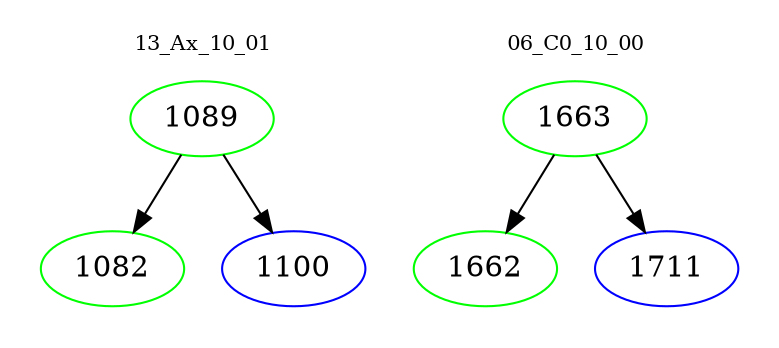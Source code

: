 digraph{
subgraph cluster_0 {
color = white
label = "13_Ax_10_01";
fontsize=10;
T0_1089 [label="1089", color="green"]
T0_1089 -> T0_1082 [color="black"]
T0_1082 [label="1082", color="green"]
T0_1089 -> T0_1100 [color="black"]
T0_1100 [label="1100", color="blue"]
}
subgraph cluster_1 {
color = white
label = "06_C0_10_00";
fontsize=10;
T1_1663 [label="1663", color="green"]
T1_1663 -> T1_1662 [color="black"]
T1_1662 [label="1662", color="green"]
T1_1663 -> T1_1711 [color="black"]
T1_1711 [label="1711", color="blue"]
}
}
